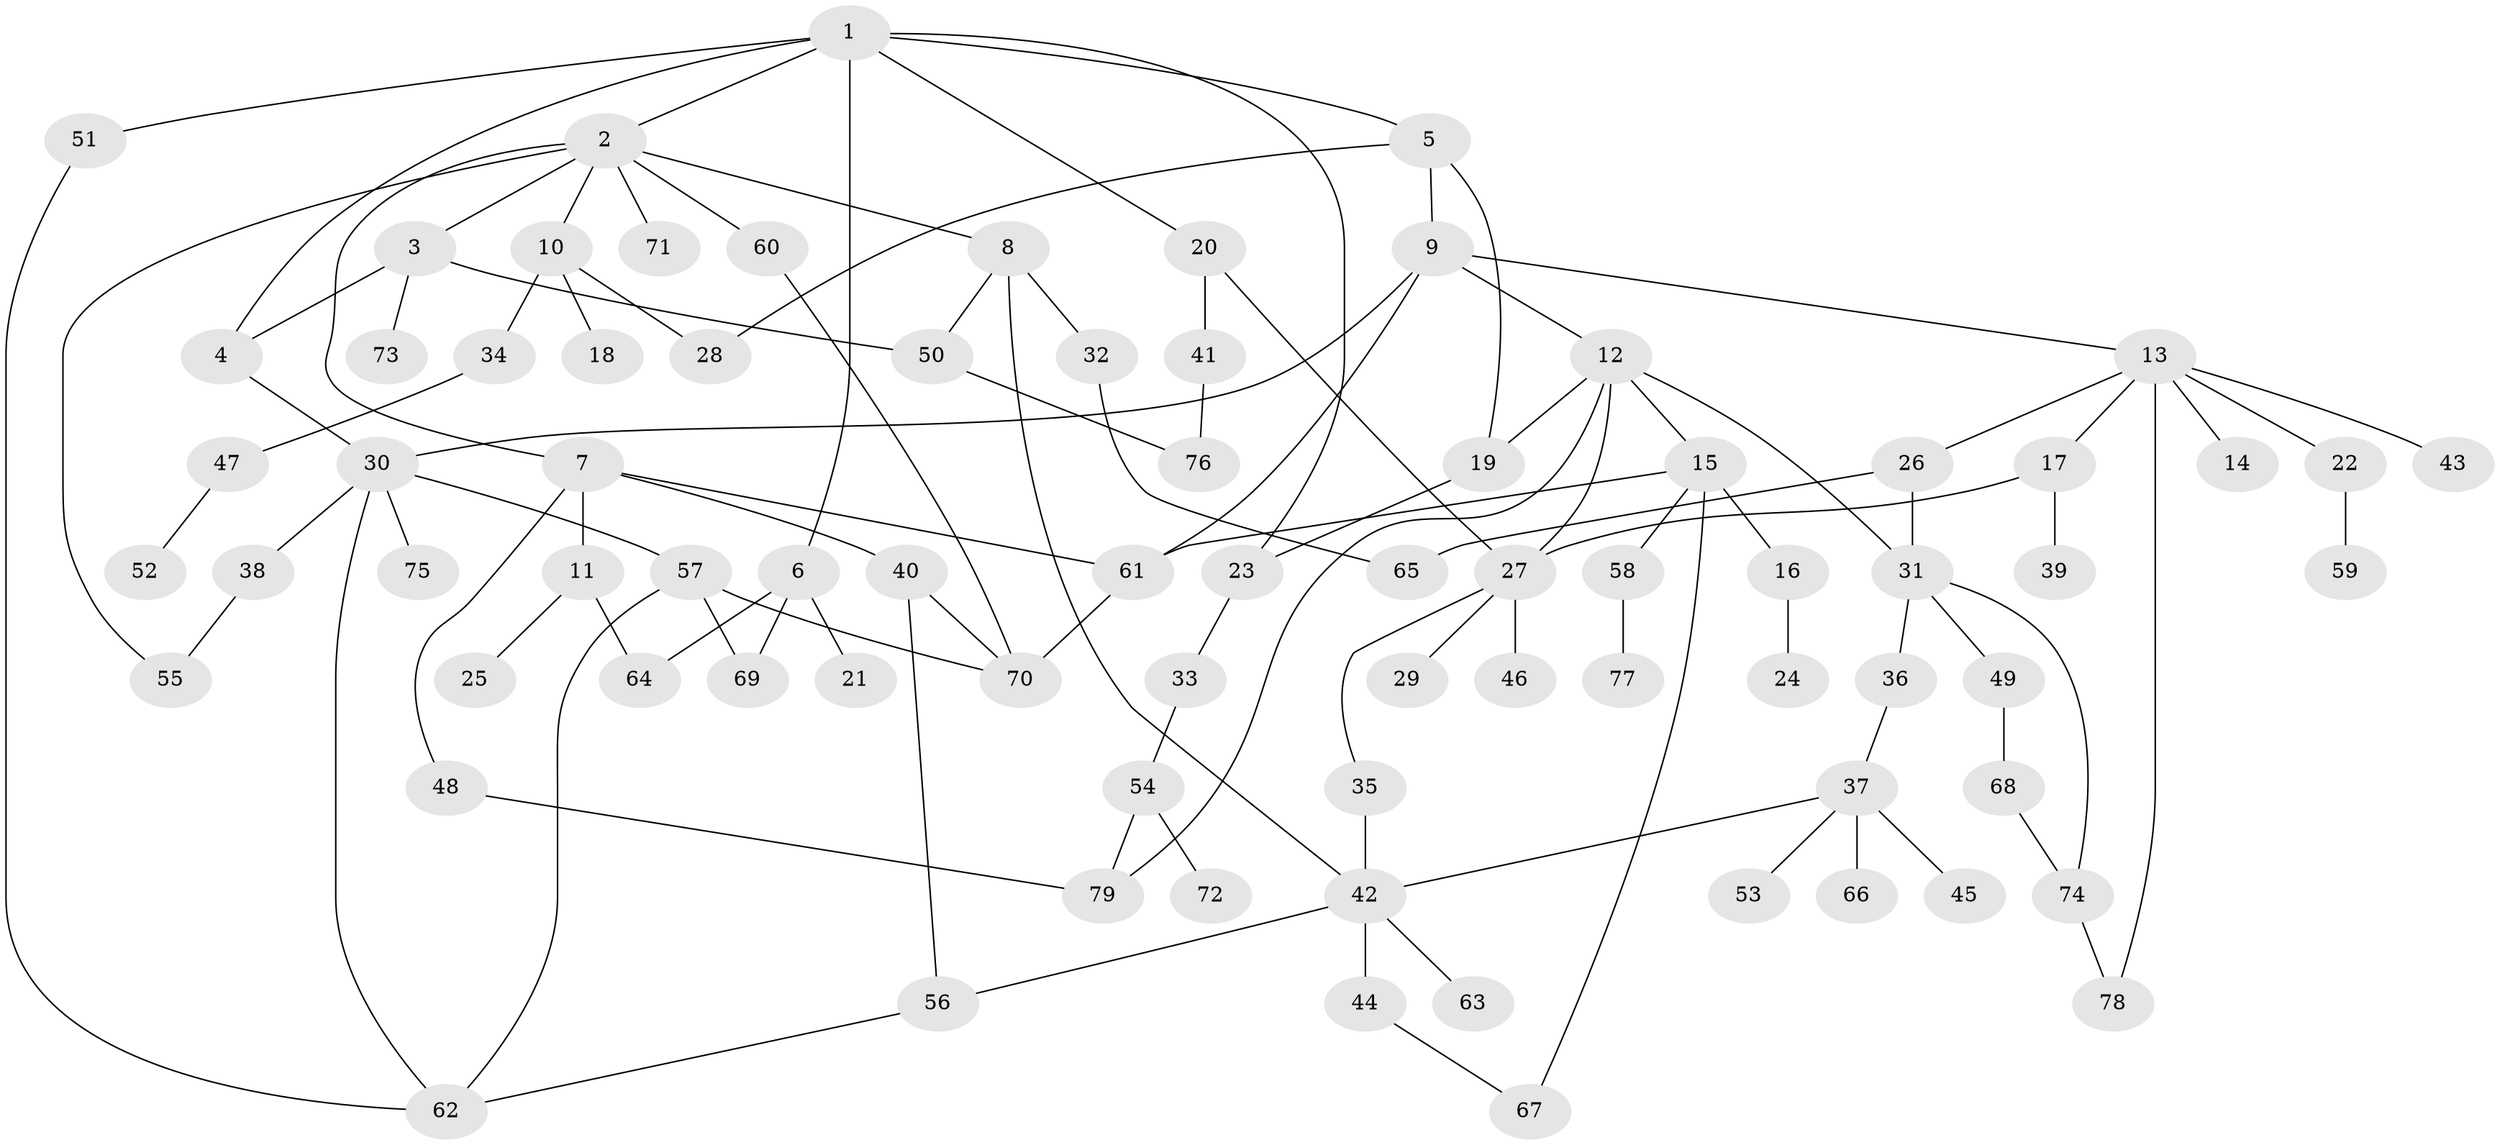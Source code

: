 // coarse degree distribution, {2: 0.28205128205128205, 1: 0.46153846153846156, 4: 0.05128205128205128, 3: 0.07692307692307693, 5: 0.05128205128205128, 9: 0.02564102564102564, 6: 0.02564102564102564, 18: 0.02564102564102564}
// Generated by graph-tools (version 1.1) at 2025/45/03/04/25 21:45:28]
// undirected, 79 vertices, 108 edges
graph export_dot {
graph [start="1"]
  node [color=gray90,style=filled];
  1;
  2;
  3;
  4;
  5;
  6;
  7;
  8;
  9;
  10;
  11;
  12;
  13;
  14;
  15;
  16;
  17;
  18;
  19;
  20;
  21;
  22;
  23;
  24;
  25;
  26;
  27;
  28;
  29;
  30;
  31;
  32;
  33;
  34;
  35;
  36;
  37;
  38;
  39;
  40;
  41;
  42;
  43;
  44;
  45;
  46;
  47;
  48;
  49;
  50;
  51;
  52;
  53;
  54;
  55;
  56;
  57;
  58;
  59;
  60;
  61;
  62;
  63;
  64;
  65;
  66;
  67;
  68;
  69;
  70;
  71;
  72;
  73;
  74;
  75;
  76;
  77;
  78;
  79;
  1 -- 2;
  1 -- 4;
  1 -- 5;
  1 -- 6;
  1 -- 20;
  1 -- 51;
  1 -- 23;
  2 -- 3;
  2 -- 7;
  2 -- 8;
  2 -- 10;
  2 -- 60;
  2 -- 71;
  2 -- 55;
  3 -- 50;
  3 -- 73;
  3 -- 4;
  4 -- 30;
  5 -- 9;
  5 -- 19;
  5 -- 28;
  6 -- 21;
  6 -- 69;
  6 -- 64;
  7 -- 11;
  7 -- 40;
  7 -- 48;
  7 -- 61;
  8 -- 32;
  8 -- 50;
  8 -- 42;
  9 -- 12;
  9 -- 13;
  9 -- 30;
  9 -- 61;
  10 -- 18;
  10 -- 28;
  10 -- 34;
  11 -- 25;
  11 -- 64;
  12 -- 15;
  12 -- 31;
  12 -- 27;
  12 -- 19;
  12 -- 79;
  13 -- 14;
  13 -- 17;
  13 -- 22;
  13 -- 26;
  13 -- 43;
  13 -- 78;
  15 -- 16;
  15 -- 58;
  15 -- 61;
  15 -- 67;
  16 -- 24;
  17 -- 27;
  17 -- 39;
  19 -- 23;
  20 -- 41;
  20 -- 27;
  22 -- 59;
  23 -- 33;
  26 -- 65;
  26 -- 31;
  27 -- 29;
  27 -- 35;
  27 -- 46;
  30 -- 38;
  30 -- 57;
  30 -- 75;
  30 -- 62;
  31 -- 36;
  31 -- 49;
  31 -- 74;
  32 -- 65;
  33 -- 54;
  34 -- 47;
  35 -- 42;
  36 -- 37;
  37 -- 45;
  37 -- 53;
  37 -- 66;
  37 -- 42;
  38 -- 55;
  40 -- 56;
  40 -- 70;
  41 -- 76;
  42 -- 44;
  42 -- 63;
  42 -- 56;
  44 -- 67;
  47 -- 52;
  48 -- 79;
  49 -- 68;
  50 -- 76;
  51 -- 62;
  54 -- 72;
  54 -- 79;
  56 -- 62;
  57 -- 62;
  57 -- 70;
  57 -- 69;
  58 -- 77;
  60 -- 70;
  61 -- 70;
  68 -- 74;
  74 -- 78;
}
